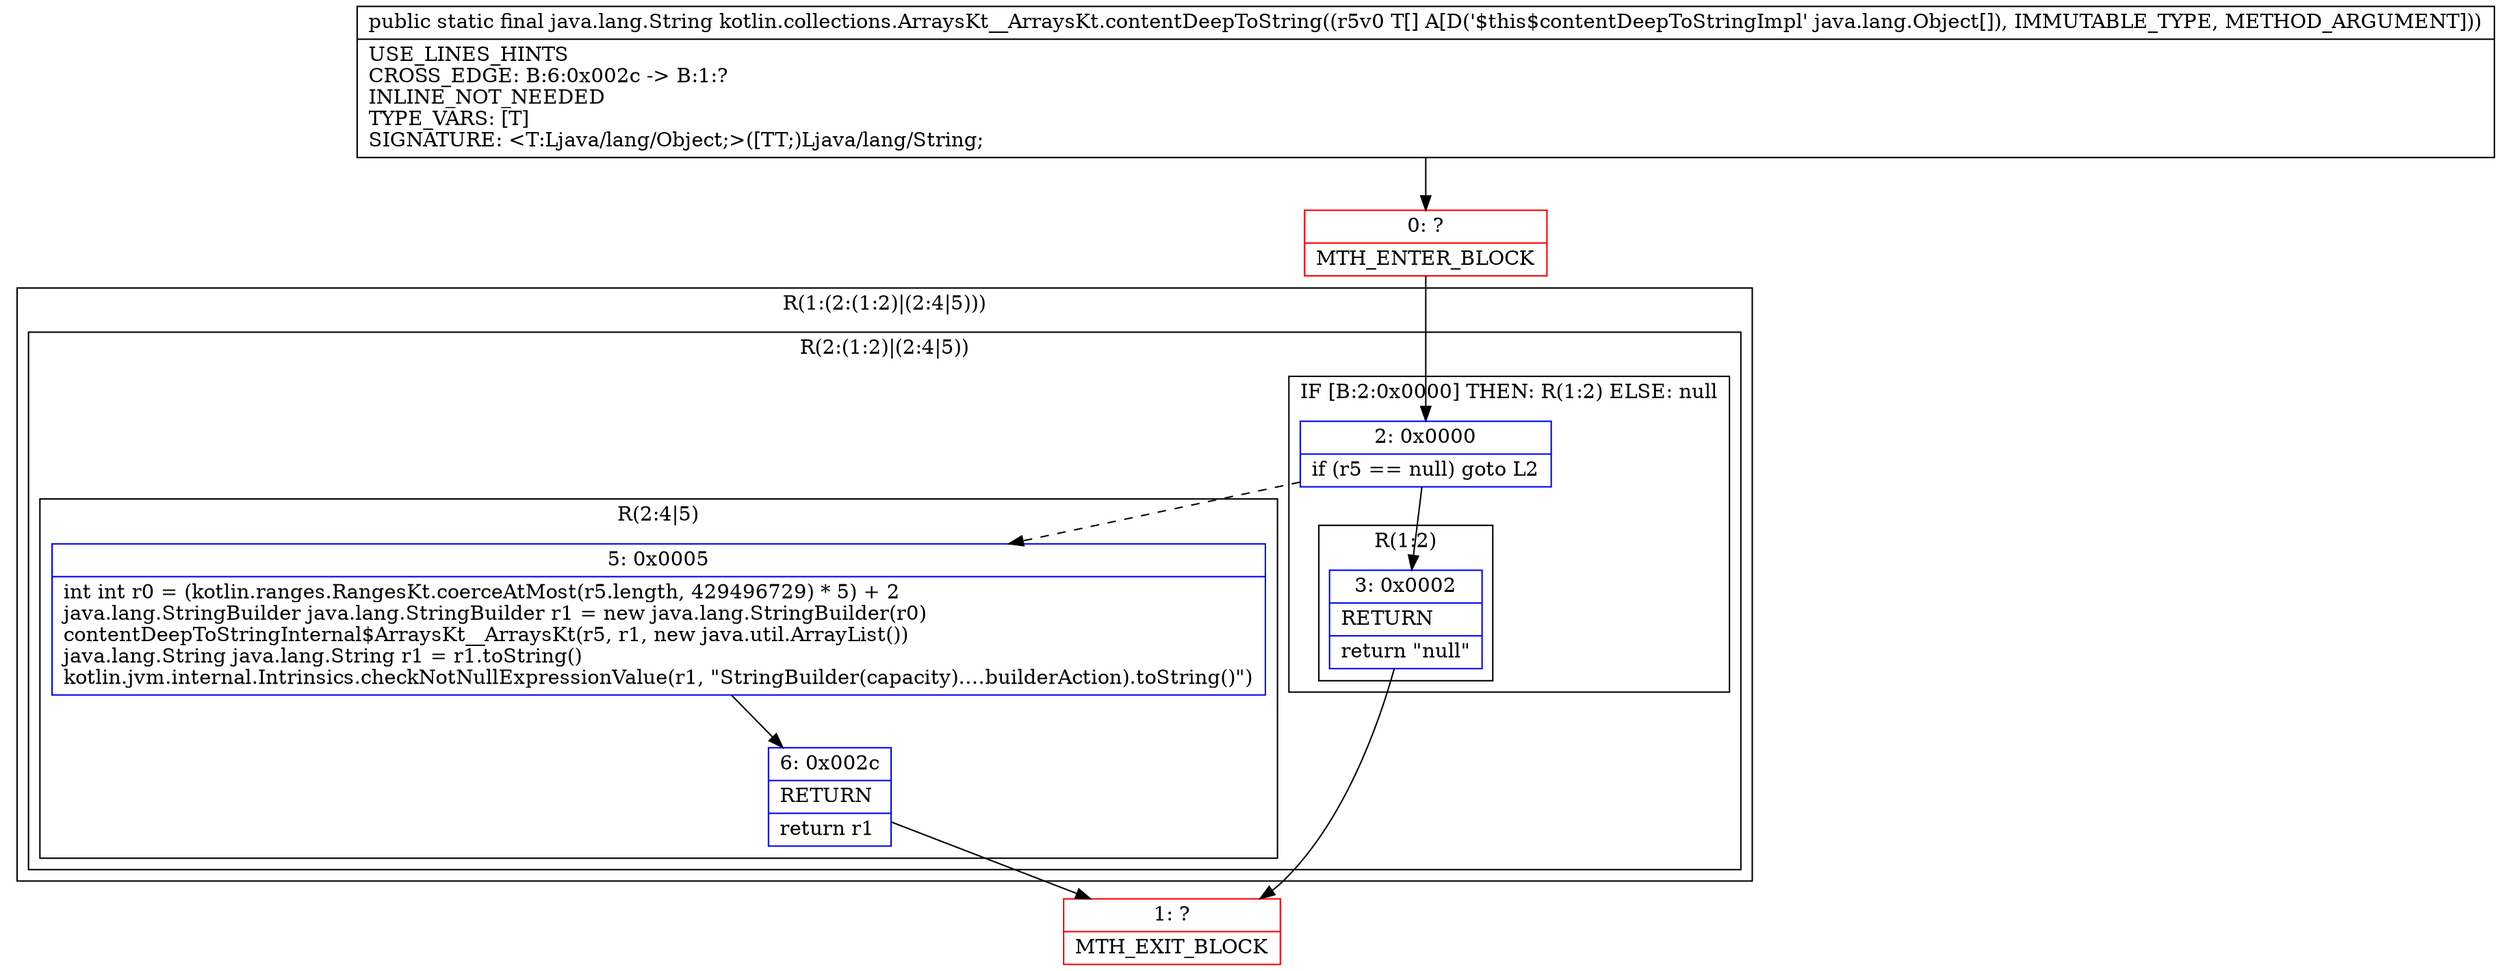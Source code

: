 digraph "CFG forkotlin.collections.ArraysKt__ArraysKt.contentDeepToString([Ljava\/lang\/Object;)Ljava\/lang\/String;" {
subgraph cluster_Region_1060253429 {
label = "R(1:(2:(1:2)|(2:4|5)))";
node [shape=record,color=blue];
subgraph cluster_Region_29174802 {
label = "R(2:(1:2)|(2:4|5))";
node [shape=record,color=blue];
subgraph cluster_IfRegion_1820067097 {
label = "IF [B:2:0x0000] THEN: R(1:2) ELSE: null";
node [shape=record,color=blue];
Node_2 [shape=record,label="{2\:\ 0x0000|if (r5 == null) goto L2\l}"];
subgraph cluster_Region_2064019663 {
label = "R(1:2)";
node [shape=record,color=blue];
Node_3 [shape=record,label="{3\:\ 0x0002|RETURN\l|return \"null\"\l}"];
}
}
subgraph cluster_Region_1539729926 {
label = "R(2:4|5)";
node [shape=record,color=blue];
Node_5 [shape=record,label="{5\:\ 0x0005|int int r0 = (kotlin.ranges.RangesKt.coerceAtMost(r5.length, 429496729) * 5) + 2\ljava.lang.StringBuilder java.lang.StringBuilder r1 = new java.lang.StringBuilder(r0)\lcontentDeepToStringInternal$ArraysKt__ArraysKt(r5, r1, new java.util.ArrayList())\ljava.lang.String java.lang.String r1 = r1.toString()\lkotlin.jvm.internal.Intrinsics.checkNotNullExpressionValue(r1, \"StringBuilder(capacity).…builderAction).toString()\")\l}"];
Node_6 [shape=record,label="{6\:\ 0x002c|RETURN\l|return r1\l}"];
}
}
}
Node_0 [shape=record,color=red,label="{0\:\ ?|MTH_ENTER_BLOCK\l}"];
Node_1 [shape=record,color=red,label="{1\:\ ?|MTH_EXIT_BLOCK\l}"];
MethodNode[shape=record,label="{public static final java.lang.String kotlin.collections.ArraysKt__ArraysKt.contentDeepToString((r5v0 T[] A[D('$this$contentDeepToStringImpl' java.lang.Object[]), IMMUTABLE_TYPE, METHOD_ARGUMENT]))  | USE_LINES_HINTS\lCROSS_EDGE: B:6:0x002c \-\> B:1:?\lINLINE_NOT_NEEDED\lTYPE_VARS: [T]\lSIGNATURE: \<T:Ljava\/lang\/Object;\>([TT;)Ljava\/lang\/String;\l}"];
MethodNode -> Node_0;Node_2 -> Node_3;
Node_2 -> Node_5[style=dashed];
Node_3 -> Node_1;
Node_5 -> Node_6;
Node_6 -> Node_1;
Node_0 -> Node_2;
}

